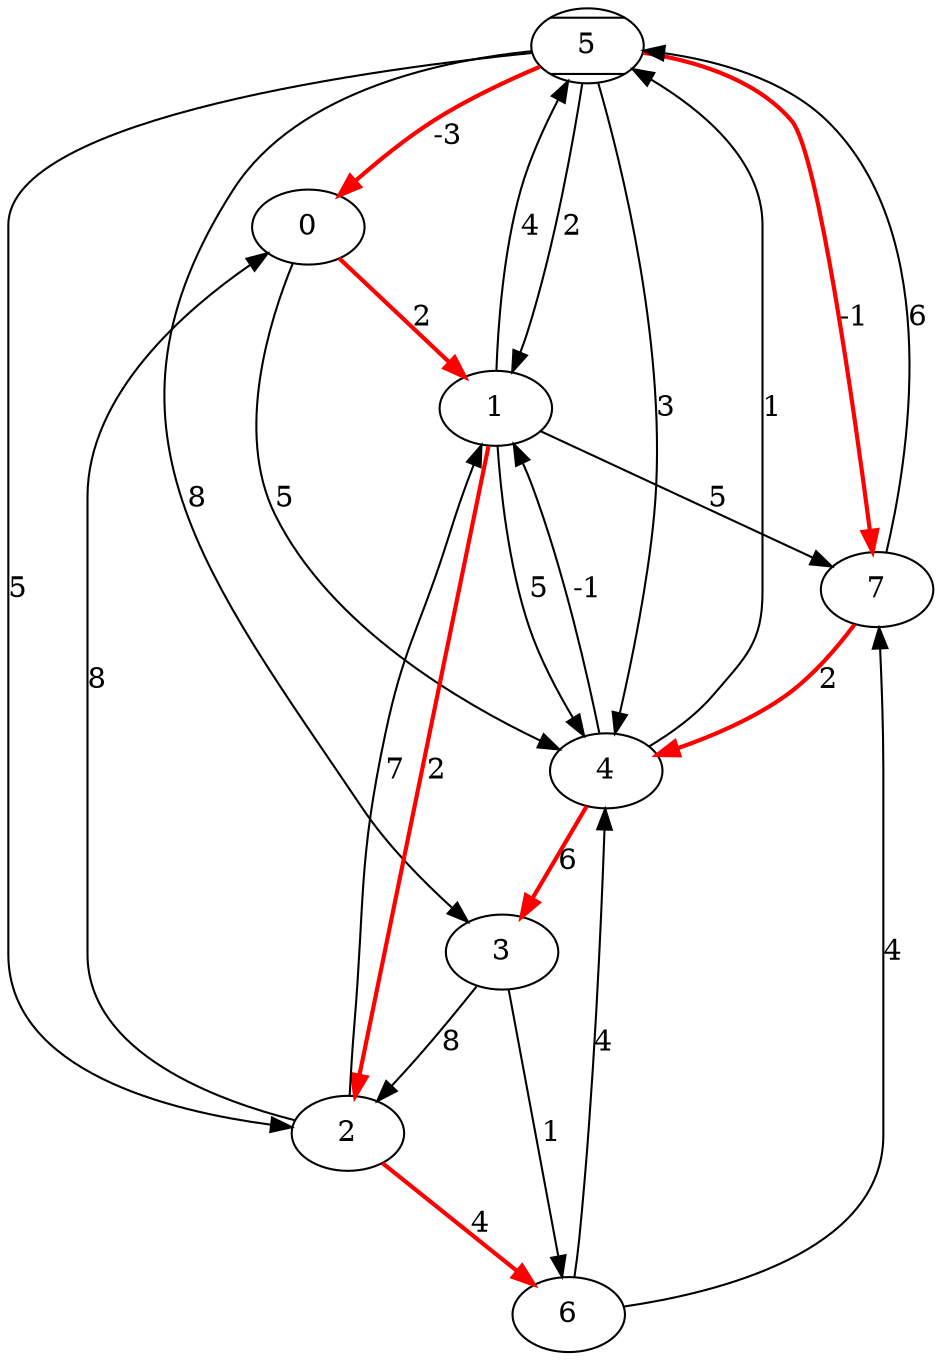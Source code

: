 digraph G {
    5[style = diagonals];
    0 -> 1 [label = 2] [style = bold][color = red];
    0 -> 4 [label = 5];
    1 -> 2 [label = 2] [style = bold][color = red];
    1 -> 4 [label = 5];
    1 -> 5 [label = 4];
    1 -> 7 [label = 5];
    2 -> 0 [label = 8];
    2 -> 1 [label = 7];
    2 -> 6 [label = 4] [style = bold][color = red];
    3 -> 2 [label = 8];
    3 -> 6 [label = 1];
    4 -> 1 [label = -1];
    4 -> 3 [label = 6] [style = bold][color = red];
    4 -> 5 [label = 1];
    5 -> 0 [label = -3] [style = bold][color = red];
    5 -> 1 [label = 2];
    5 -> 2 [label = 5];
    5 -> 3 [label = 8];
    5 -> 4 [label = 3];
    5 -> 7 [label = -1] [style = bold][color = red];
    6 -> 4 [label = 4];
    6 -> 7 [label = 4];
    7 -> 4 [label = 2] [style = bold][color = red];
    7 -> 5 [label = 6];
}